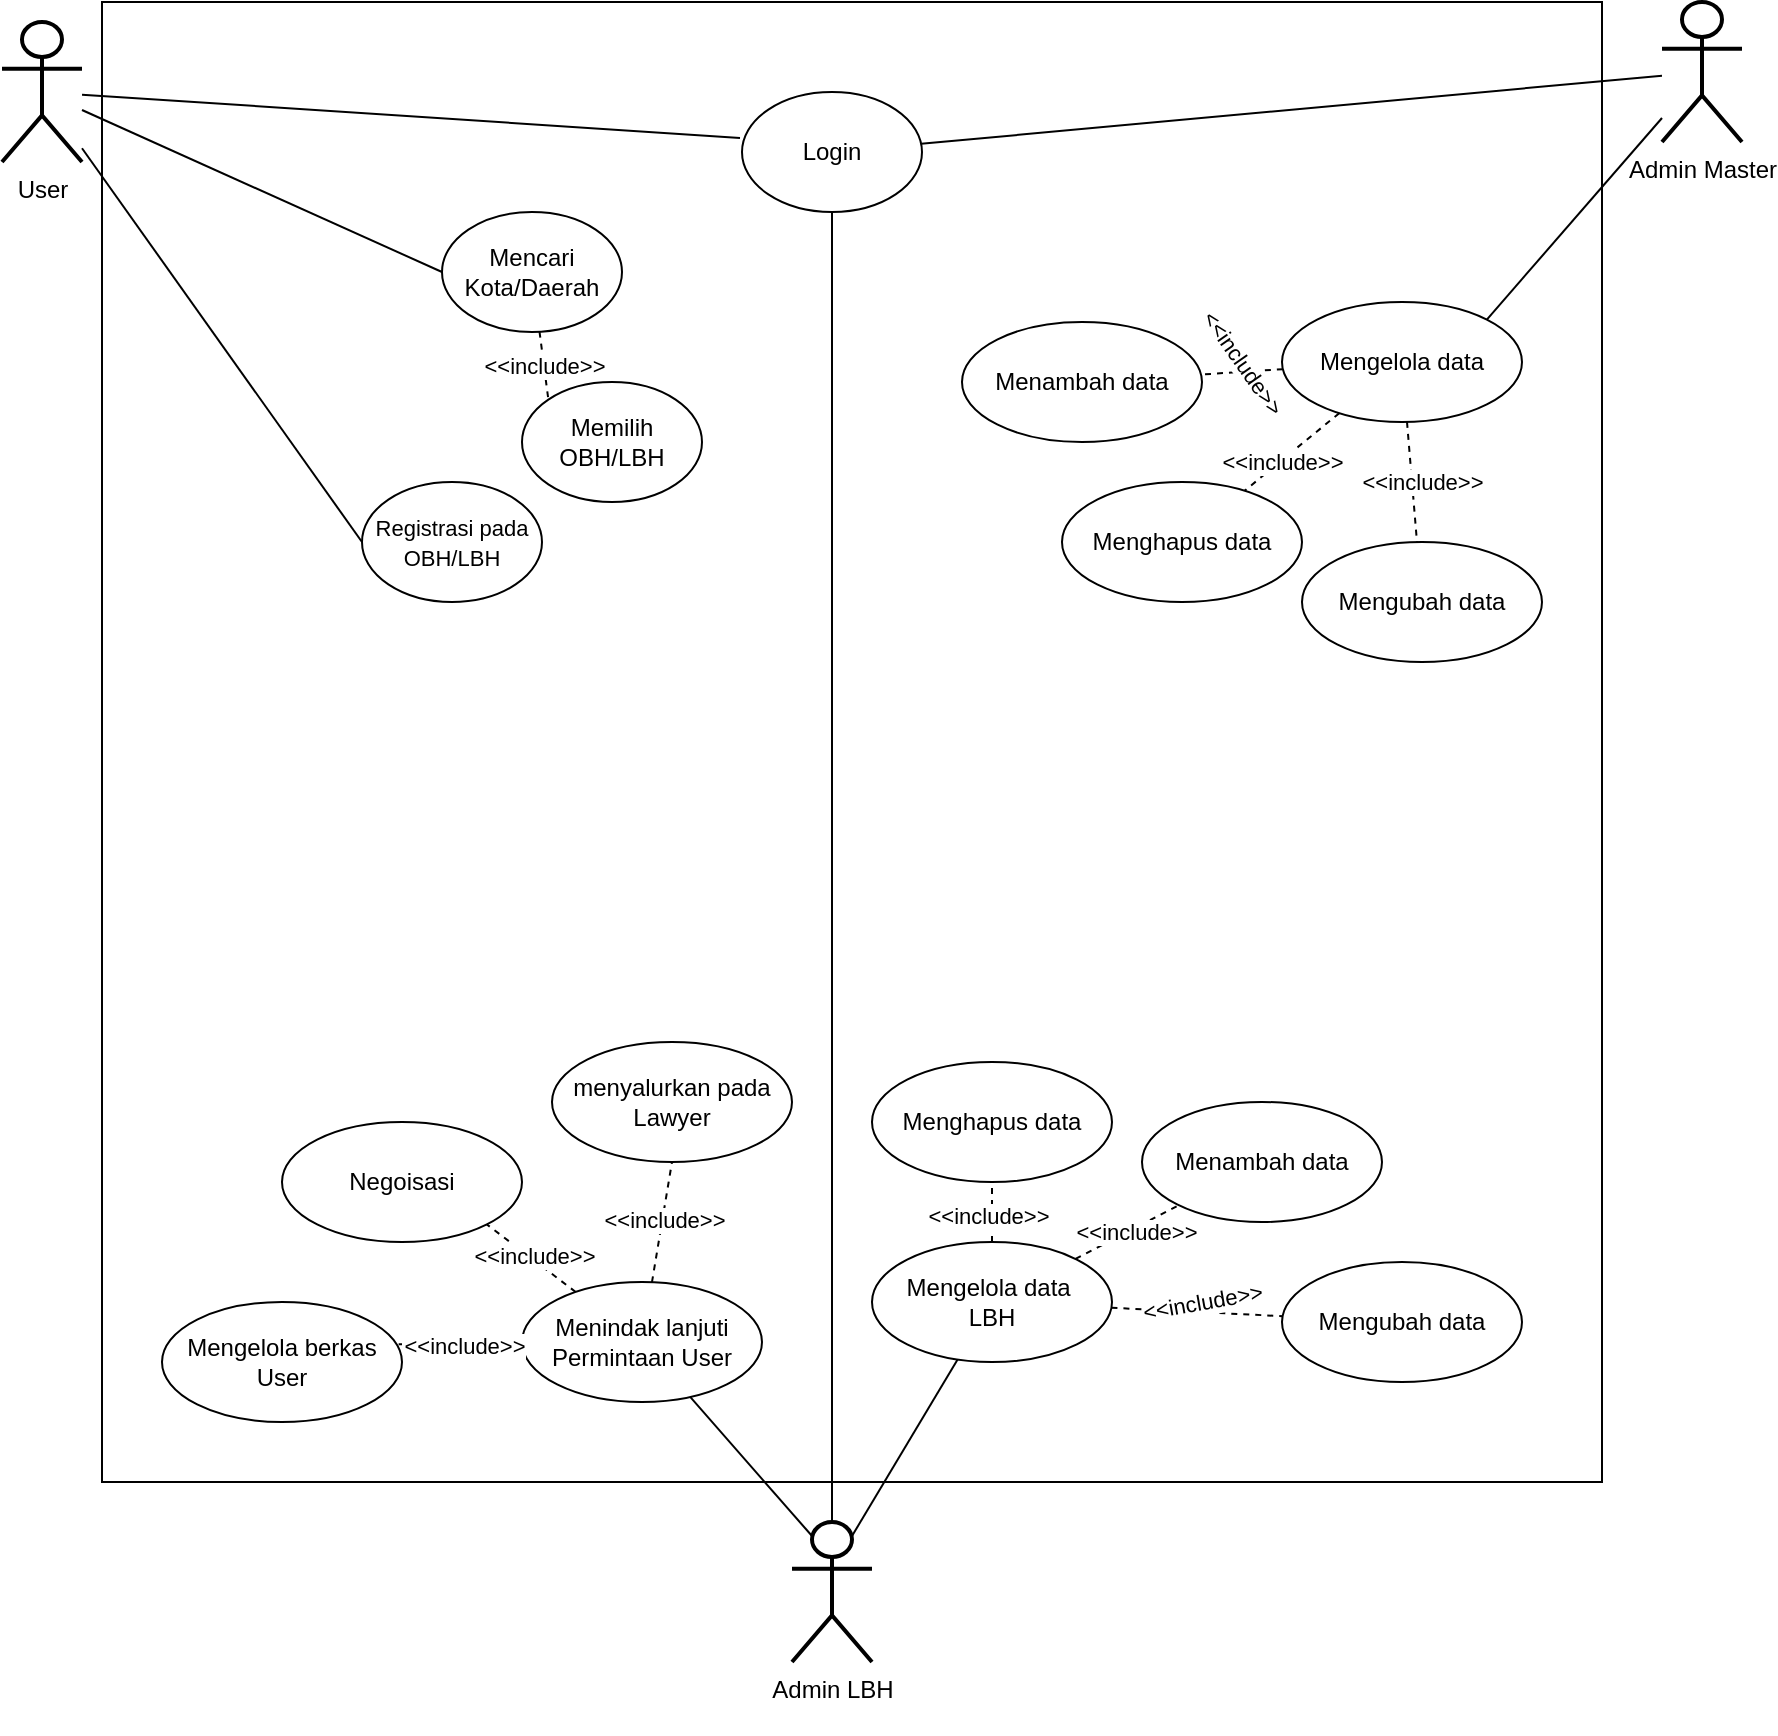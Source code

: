 <mxfile version="24.5.2" type="github">
  <diagram name="Use Case" id="37OjQckd6P2DxGayJbFy">
    <mxGraphModel dx="2390" dy="1307" grid="1" gridSize="10" guides="1" tooltips="1" connect="1" arrows="1" fold="1" page="1" pageScale="1" pageWidth="827" pageHeight="1169" math="0" shadow="0">
      <root>
        <mxCell id="0" />
        <mxCell id="1" parent="0" />
        <mxCell id="QZHb6bbb9g_fA5QFOH83-53" value="" style="rounded=0;whiteSpace=wrap;html=1;" parent="1" vertex="1">
          <mxGeometry x="80" y="80" width="750" height="740" as="geometry" />
        </mxCell>
        <mxCell id="QZHb6bbb9g_fA5QFOH83-6" style="rounded=0;orthogonalLoop=1;jettySize=auto;html=1;endArrow=none;endFill=0;" parent="1" source="QZHb6bbb9g_fA5QFOH83-2" target="QZHb6bbb9g_fA5QFOH83-4" edge="1">
          <mxGeometry relative="1" as="geometry" />
        </mxCell>
        <mxCell id="QZHb6bbb9g_fA5QFOH83-26" style="rounded=0;orthogonalLoop=1;jettySize=auto;html=1;entryX=1;entryY=0;entryDx=0;entryDy=0;endArrow=none;endFill=0;" parent="1" source="QZHb6bbb9g_fA5QFOH83-2" target="QZHb6bbb9g_fA5QFOH83-14" edge="1">
          <mxGeometry relative="1" as="geometry" />
        </mxCell>
        <mxCell id="QZHb6bbb9g_fA5QFOH83-2" value="Admin Master" style="shape=umlActor;verticalLabelPosition=bottom;verticalAlign=top;html=1;outlineConnect=0;strokeWidth=2;" parent="1" vertex="1">
          <mxGeometry x="860" y="80" width="40" height="70" as="geometry" />
        </mxCell>
        <mxCell id="QZHb6bbb9g_fA5QFOH83-11" style="rounded=0;orthogonalLoop=1;jettySize=auto;html=1;entryX=0;entryY=0.5;entryDx=0;entryDy=0;endArrow=none;endFill=0;" parent="1" source="QZHb6bbb9g_fA5QFOH83-1" target="QZHb6bbb9g_fA5QFOH83-8" edge="1">
          <mxGeometry relative="1" as="geometry" />
        </mxCell>
        <mxCell id="QZHb6bbb9g_fA5QFOH83-13" style="rounded=0;orthogonalLoop=1;jettySize=auto;html=1;entryX=0;entryY=0.5;entryDx=0;entryDy=0;endArrow=none;endFill=0;" parent="1" source="QZHb6bbb9g_fA5QFOH83-1" target="QZHb6bbb9g_fA5QFOH83-10" edge="1">
          <mxGeometry relative="1" as="geometry" />
        </mxCell>
        <mxCell id="QZHb6bbb9g_fA5QFOH83-1" value="User" style="shape=umlActor;verticalLabelPosition=bottom;verticalAlign=top;html=1;outlineConnect=0;strokeWidth=2;" parent="1" vertex="1">
          <mxGeometry x="30" y="90" width="40" height="70" as="geometry" />
        </mxCell>
        <mxCell id="QZHb6bbb9g_fA5QFOH83-29" style="rounded=0;orthogonalLoop=1;jettySize=auto;html=1;endArrow=none;endFill=0;" parent="1" source="QZHb6bbb9g_fA5QFOH83-4" target="QZHb6bbb9g_fA5QFOH83-28" edge="1">
          <mxGeometry relative="1" as="geometry" />
        </mxCell>
        <mxCell id="QZHb6bbb9g_fA5QFOH83-4" value="Login" style="ellipse;whiteSpace=wrap;html=1;" parent="1" vertex="1">
          <mxGeometry x="400" y="125" width="90" height="60" as="geometry" />
        </mxCell>
        <mxCell id="QZHb6bbb9g_fA5QFOH83-5" style="rounded=0;orthogonalLoop=1;jettySize=auto;html=1;entryX=-0.011;entryY=0.383;entryDx=0;entryDy=0;entryPerimeter=0;endArrow=none;endFill=0;" parent="1" source="QZHb6bbb9g_fA5QFOH83-1" target="QZHb6bbb9g_fA5QFOH83-4" edge="1">
          <mxGeometry relative="1" as="geometry" />
        </mxCell>
        <mxCell id="QZHb6bbb9g_fA5QFOH83-15" style="rounded=0;orthogonalLoop=1;jettySize=auto;html=1;entryX=0;entryY=0;entryDx=0;entryDy=0;endArrow=none;endFill=0;dashed=1;" parent="1" source="QZHb6bbb9g_fA5QFOH83-8" target="QZHb6bbb9g_fA5QFOH83-9" edge="1">
          <mxGeometry relative="1" as="geometry" />
        </mxCell>
        <mxCell id="QZHb6bbb9g_fA5QFOH83-16" value="&amp;lt;&amp;lt;include&amp;gt;&amp;gt;" style="edgeLabel;html=1;align=center;verticalAlign=middle;resizable=0;points=[];" parent="QZHb6bbb9g_fA5QFOH83-15" vertex="1" connectable="0">
          <mxGeometry x="-0.372" y="-1" relative="1" as="geometry">
            <mxPoint x="2" y="6" as="offset" />
          </mxGeometry>
        </mxCell>
        <mxCell id="QZHb6bbb9g_fA5QFOH83-8" value="Mencari Kota/Daerah" style="ellipse;whiteSpace=wrap;html=1;" parent="1" vertex="1">
          <mxGeometry x="250" y="185" width="90" height="60" as="geometry" />
        </mxCell>
        <mxCell id="QZHb6bbb9g_fA5QFOH83-9" value="Memilih OBH/LBH" style="ellipse;whiteSpace=wrap;html=1;" parent="1" vertex="1">
          <mxGeometry x="290" y="270" width="90" height="60" as="geometry" />
        </mxCell>
        <mxCell id="QZHb6bbb9g_fA5QFOH83-10" value="&lt;font style=&quot;font-size: 11px;&quot;&gt;Registrasi pada OBH/LBH&lt;/font&gt;" style="ellipse;whiteSpace=wrap;html=1;" parent="1" vertex="1">
          <mxGeometry x="210" y="320" width="90" height="60" as="geometry" />
        </mxCell>
        <mxCell id="QZHb6bbb9g_fA5QFOH83-20" style="rounded=0;orthogonalLoop=1;jettySize=auto;html=1;endArrow=none;endFill=0;dashed=1;" parent="1" source="QZHb6bbb9g_fA5QFOH83-14" target="QZHb6bbb9g_fA5QFOH83-18" edge="1">
          <mxGeometry relative="1" as="geometry" />
        </mxCell>
        <mxCell id="QZHb6bbb9g_fA5QFOH83-21" style="rounded=0;orthogonalLoop=1;jettySize=auto;html=1;endArrow=none;endFill=0;dashed=1;" parent="1" source="QZHb6bbb9g_fA5QFOH83-14" target="QZHb6bbb9g_fA5QFOH83-17" edge="1">
          <mxGeometry relative="1" as="geometry" />
        </mxCell>
        <mxCell id="QZHb6bbb9g_fA5QFOH83-22" style="rounded=0;orthogonalLoop=1;jettySize=auto;html=1;endArrow=none;endFill=0;dashed=1;" parent="1" source="QZHb6bbb9g_fA5QFOH83-14" target="QZHb6bbb9g_fA5QFOH83-19" edge="1">
          <mxGeometry relative="1" as="geometry" />
        </mxCell>
        <mxCell id="QZHb6bbb9g_fA5QFOH83-14" value="Mengelola data" style="ellipse;whiteSpace=wrap;html=1;" parent="1" vertex="1">
          <mxGeometry x="670" y="230" width="120" height="60" as="geometry" />
        </mxCell>
        <mxCell id="QZHb6bbb9g_fA5QFOH83-17" value="Menghapus data" style="ellipse;whiteSpace=wrap;html=1;" parent="1" vertex="1">
          <mxGeometry x="560" y="320" width="120" height="60" as="geometry" />
        </mxCell>
        <mxCell id="QZHb6bbb9g_fA5QFOH83-18" value="Menambah data" style="ellipse;whiteSpace=wrap;html=1;" parent="1" vertex="1">
          <mxGeometry x="510" y="240" width="120" height="60" as="geometry" />
        </mxCell>
        <mxCell id="QZHb6bbb9g_fA5QFOH83-19" value="Mengubah data" style="ellipse;whiteSpace=wrap;html=1;" parent="1" vertex="1">
          <mxGeometry x="680" y="350" width="120" height="60" as="geometry" />
        </mxCell>
        <mxCell id="QZHb6bbb9g_fA5QFOH83-23" value="&amp;lt;&amp;lt;include&amp;gt;&amp;gt;" style="edgeLabel;html=1;align=center;verticalAlign=middle;resizable=0;points=[];" parent="1" vertex="1" connectable="0">
          <mxGeometry x="740.004" y="320.0" as="geometry" />
        </mxCell>
        <mxCell id="QZHb6bbb9g_fA5QFOH83-24" value="&amp;lt;&amp;lt;include&amp;gt;&amp;gt;" style="edgeLabel;html=1;align=center;verticalAlign=middle;resizable=0;points=[];" parent="1" vertex="1" connectable="0">
          <mxGeometry x="670.004" y="310.0" as="geometry" />
        </mxCell>
        <mxCell id="QZHb6bbb9g_fA5QFOH83-25" value="&amp;lt;&amp;lt;include&amp;gt;&amp;gt;" style="edgeLabel;html=1;align=center;verticalAlign=middle;resizable=0;points=[];rotation=55;" parent="1" vertex="1" connectable="0">
          <mxGeometry x="650.004" y="260.0" as="geometry" />
        </mxCell>
        <mxCell id="QZHb6bbb9g_fA5QFOH83-28" value="Admin LBH&lt;div&gt;&lt;br&gt;&lt;/div&gt;" style="shape=umlActor;verticalLabelPosition=bottom;verticalAlign=top;html=1;outlineConnect=0;strokeWidth=2;" parent="1" vertex="1">
          <mxGeometry x="425" y="840" width="40" height="70" as="geometry" />
        </mxCell>
        <mxCell id="QZHb6bbb9g_fA5QFOH83-30" style="rounded=0;orthogonalLoop=1;jettySize=auto;html=1;endArrow=none;endFill=0;dashed=1;" parent="1" source="QZHb6bbb9g_fA5QFOH83-33" target="QZHb6bbb9g_fA5QFOH83-35" edge="1">
          <mxGeometry relative="1" as="geometry" />
        </mxCell>
        <mxCell id="QZHb6bbb9g_fA5QFOH83-31" style="rounded=0;orthogonalLoop=1;jettySize=auto;html=1;endArrow=none;endFill=0;dashed=1;" parent="1" source="QZHb6bbb9g_fA5QFOH83-33" target="QZHb6bbb9g_fA5QFOH83-34" edge="1">
          <mxGeometry relative="1" as="geometry" />
        </mxCell>
        <mxCell id="QZHb6bbb9g_fA5QFOH83-32" style="rounded=0;orthogonalLoop=1;jettySize=auto;html=1;endArrow=none;endFill=0;dashed=1;" parent="1" source="QZHb6bbb9g_fA5QFOH83-33" target="QZHb6bbb9g_fA5QFOH83-36" edge="1">
          <mxGeometry relative="1" as="geometry" />
        </mxCell>
        <mxCell id="QZHb6bbb9g_fA5QFOH83-40" style="rounded=0;orthogonalLoop=1;jettySize=auto;html=1;endArrow=none;endFill=0;entryX=0.75;entryY=0.1;entryDx=0;entryDy=0;entryPerimeter=0;" parent="1" source="QZHb6bbb9g_fA5QFOH83-33" target="QZHb6bbb9g_fA5QFOH83-28" edge="1">
          <mxGeometry relative="1" as="geometry" />
        </mxCell>
        <mxCell id="QZHb6bbb9g_fA5QFOH83-33" value="Mengelola data&amp;nbsp;&lt;div&gt;LBH&lt;/div&gt;" style="ellipse;whiteSpace=wrap;html=1;" parent="1" vertex="1">
          <mxGeometry x="465" y="700" width="120" height="60" as="geometry" />
        </mxCell>
        <mxCell id="QZHb6bbb9g_fA5QFOH83-34" value="Menghapus data" style="ellipse;whiteSpace=wrap;html=1;" parent="1" vertex="1">
          <mxGeometry x="465" y="610" width="120" height="60" as="geometry" />
        </mxCell>
        <mxCell id="QZHb6bbb9g_fA5QFOH83-35" value="Menambah data" style="ellipse;whiteSpace=wrap;html=1;" parent="1" vertex="1">
          <mxGeometry x="600" y="630" width="120" height="60" as="geometry" />
        </mxCell>
        <mxCell id="QZHb6bbb9g_fA5QFOH83-36" value="Mengubah data" style="ellipse;whiteSpace=wrap;html=1;" parent="1" vertex="1">
          <mxGeometry x="670" y="710" width="120" height="60" as="geometry" />
        </mxCell>
        <mxCell id="QZHb6bbb9g_fA5QFOH83-37" value="&amp;lt;&amp;lt;include&amp;gt;&amp;gt;" style="edgeLabel;html=1;align=center;verticalAlign=middle;resizable=0;points=[];" parent="1" vertex="1" connectable="0">
          <mxGeometry x="404.004" y="688.0" as="geometry">
            <mxPoint x="193" y="7" as="offset" />
          </mxGeometry>
        </mxCell>
        <mxCell id="QZHb6bbb9g_fA5QFOH83-38" value="&amp;lt;&amp;lt;include&amp;gt;&amp;gt;" style="edgeLabel;html=1;align=center;verticalAlign=middle;resizable=0;points=[];" parent="1" vertex="1" connectable="0">
          <mxGeometry x="523.004" y="687.0" as="geometry" />
        </mxCell>
        <mxCell id="QZHb6bbb9g_fA5QFOH83-39" value="&amp;lt;&amp;lt;include&amp;gt;&amp;gt;" style="edgeLabel;html=1;align=center;verticalAlign=middle;resizable=0;points=[];rotation=-10;" parent="1" vertex="1" connectable="0">
          <mxGeometry x="630.004" y="730.0" as="geometry" />
        </mxCell>
        <mxCell id="QZHb6bbb9g_fA5QFOH83-45" style="rounded=0;orthogonalLoop=1;jettySize=auto;html=1;entryX=0.5;entryY=1;entryDx=0;entryDy=0;dashed=1;endArrow=none;endFill=0;" parent="1" source="QZHb6bbb9g_fA5QFOH83-41" target="QZHb6bbb9g_fA5QFOH83-42" edge="1">
          <mxGeometry relative="1" as="geometry" />
        </mxCell>
        <mxCell id="QZHb6bbb9g_fA5QFOH83-48" value="&amp;lt;&amp;lt;include&amp;gt;&amp;gt;" style="edgeLabel;html=1;align=center;verticalAlign=middle;resizable=0;points=[];" parent="QZHb6bbb9g_fA5QFOH83-45" vertex="1" connectable="0">
          <mxGeometry x="0.053" y="-1" relative="1" as="geometry">
            <mxPoint as="offset" />
          </mxGeometry>
        </mxCell>
        <mxCell id="QZHb6bbb9g_fA5QFOH83-46" style="rounded=0;orthogonalLoop=1;jettySize=auto;html=1;entryX=1;entryY=1;entryDx=0;entryDy=0;dashed=1;endArrow=none;endFill=0;" parent="1" source="QZHb6bbb9g_fA5QFOH83-41" target="QZHb6bbb9g_fA5QFOH83-43" edge="1">
          <mxGeometry relative="1" as="geometry" />
        </mxCell>
        <mxCell id="QZHb6bbb9g_fA5QFOH83-49" value="&amp;lt;&amp;lt;include&amp;gt;&amp;gt;" style="edgeLabel;html=1;align=center;verticalAlign=middle;resizable=0;points=[];" parent="QZHb6bbb9g_fA5QFOH83-46" vertex="1" connectable="0">
          <mxGeometry x="-0.003" y="-2" relative="1" as="geometry">
            <mxPoint as="offset" />
          </mxGeometry>
        </mxCell>
        <mxCell id="QZHb6bbb9g_fA5QFOH83-41" value="Menindak lanjuti&lt;div&gt;Permintaan User&lt;/div&gt;" style="ellipse;whiteSpace=wrap;html=1;" parent="1" vertex="1">
          <mxGeometry x="290" y="720" width="120" height="60" as="geometry" />
        </mxCell>
        <mxCell id="QZHb6bbb9g_fA5QFOH83-42" value="menyalurkan pada Lawyer" style="ellipse;whiteSpace=wrap;html=1;" parent="1" vertex="1">
          <mxGeometry x="305" y="600" width="120" height="60" as="geometry" />
        </mxCell>
        <mxCell id="QZHb6bbb9g_fA5QFOH83-43" value="Negoisasi" style="ellipse;whiteSpace=wrap;html=1;" parent="1" vertex="1">
          <mxGeometry x="170" y="640" width="120" height="60" as="geometry" />
        </mxCell>
        <mxCell id="QZHb6bbb9g_fA5QFOH83-44" value="Mengelola berkas User" style="ellipse;whiteSpace=wrap;html=1;" parent="1" vertex="1">
          <mxGeometry x="110" y="730" width="120" height="60" as="geometry" />
        </mxCell>
        <mxCell id="QZHb6bbb9g_fA5QFOH83-47" style="rounded=0;orthogonalLoop=1;jettySize=auto;html=1;entryX=0.986;entryY=0.353;entryDx=0;entryDy=0;entryPerimeter=0;dashed=1;endArrow=none;endFill=0;" parent="1" source="QZHb6bbb9g_fA5QFOH83-41" target="QZHb6bbb9g_fA5QFOH83-44" edge="1">
          <mxGeometry relative="1" as="geometry" />
        </mxCell>
        <mxCell id="QZHb6bbb9g_fA5QFOH83-50" value="&amp;lt;&amp;lt;include&amp;gt;&amp;gt;" style="edgeLabel;html=1;align=center;verticalAlign=middle;resizable=0;points=[];" parent="QZHb6bbb9g_fA5QFOH83-47" vertex="1" connectable="0">
          <mxGeometry x="-0.041" y="1" relative="1" as="geometry">
            <mxPoint as="offset" />
          </mxGeometry>
        </mxCell>
        <mxCell id="QZHb6bbb9g_fA5QFOH83-51" style="rounded=0;orthogonalLoop=1;jettySize=auto;html=1;entryX=0.25;entryY=0.1;entryDx=0;entryDy=0;entryPerimeter=0;endArrow=none;endFill=0;" parent="1" source="QZHb6bbb9g_fA5QFOH83-41" target="QZHb6bbb9g_fA5QFOH83-28" edge="1">
          <mxGeometry relative="1" as="geometry" />
        </mxCell>
      </root>
    </mxGraphModel>
  </diagram>
</mxfile>

